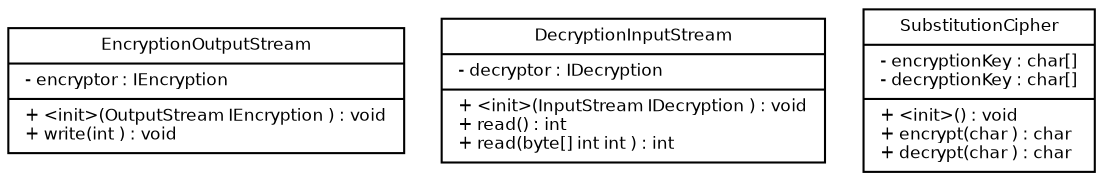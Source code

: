 digraph G {fontname = "Bitstream Vera Sans" fontsize = 8
 node [fontname ="Bitstream Vera Sans" fontsize = 8 shape = "record"] edge [fontname = "Bitstream Vera Sans" fontsize = 8]EncryptionOutputStream[ label = "{EncryptionOutputStream|- encryptor : IEncryption\l
|+ \<init\>(OutputStream IEncryption ) : void\l
+ write(int ) : void\l
}"]
DecryptionInputStream[ label = "{DecryptionInputStream|- decryptor : IDecryption\l
|+ \<init\>(InputStream IDecryption ) : void\l
+ read() : int\l
+ read(byte[] int int ) : int\l
}"]
SubstitutionCipher[ label = "{SubstitutionCipher|- encryptionKey : char[]\l
- decryptionKey : char[]\l
|+ \<init\>() : void\l
+ encrypt(char ) : char\l
+ decrypt(char ) : char\l
}"]

}